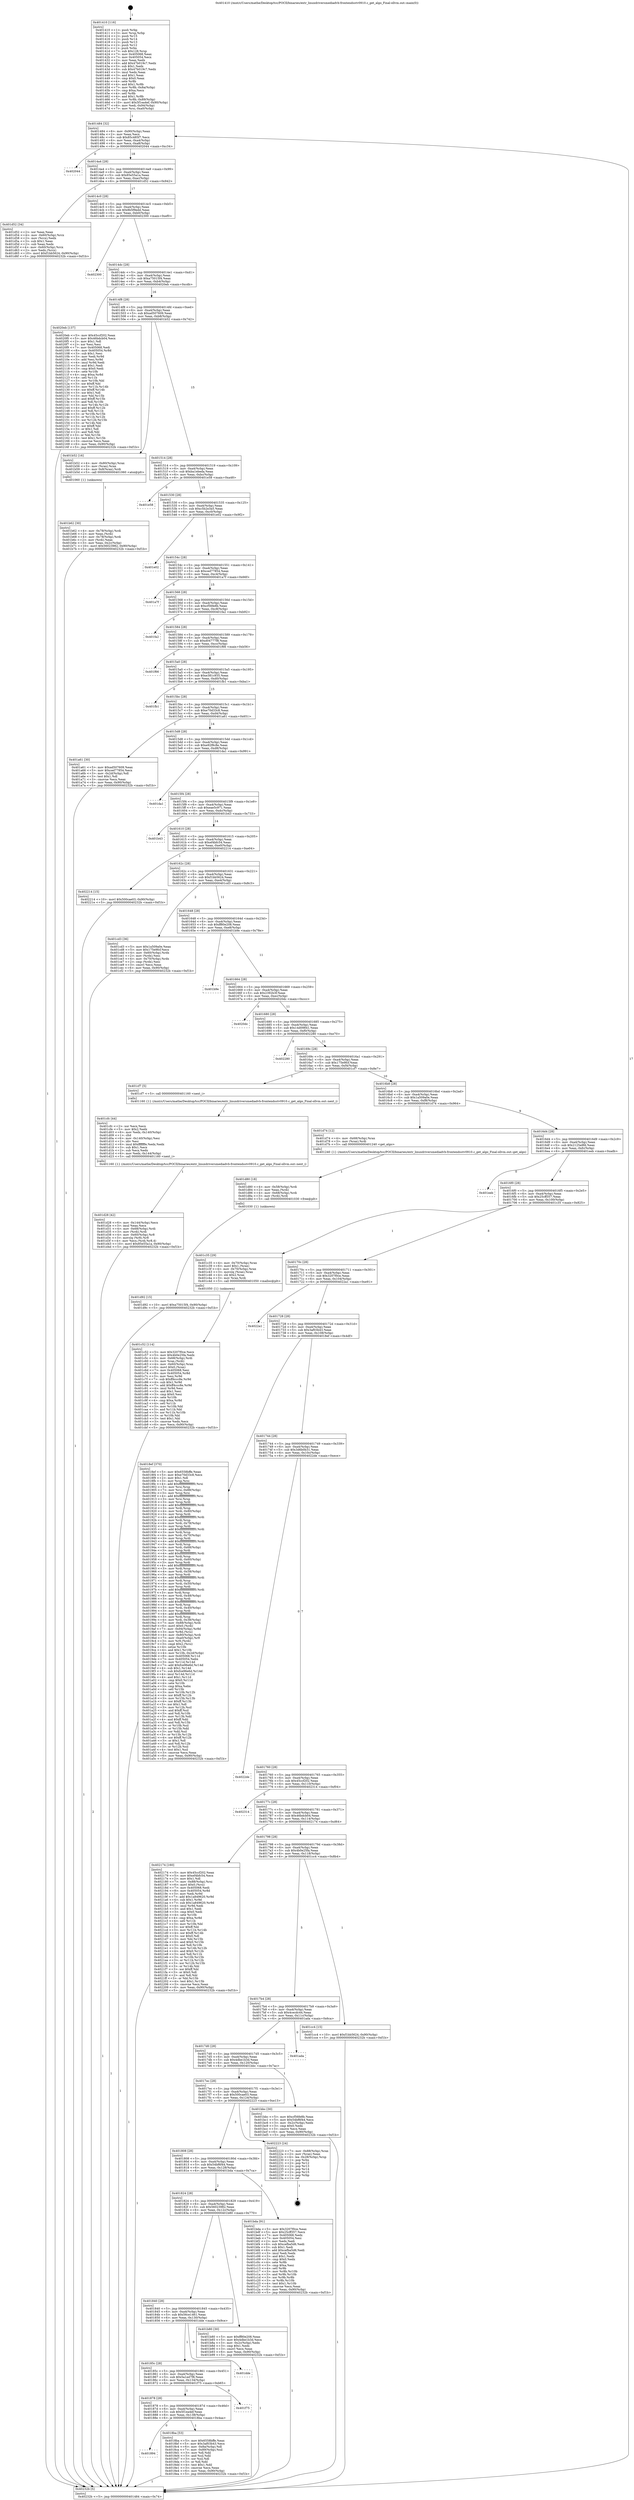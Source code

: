 digraph "0x401410" {
  label = "0x401410 (/mnt/c/Users/mathe/Desktop/tcc/POCII/binaries/extr_linuxdriversmediadvb-frontendsstv0910.c_get_algo_Final-ollvm.out::main(0))"
  labelloc = "t"
  node[shape=record]

  Entry [label="",width=0.3,height=0.3,shape=circle,fillcolor=black,style=filled]
  "0x401484" [label="{
     0x401484 [32]\l
     | [instrs]\l
     &nbsp;&nbsp;0x401484 \<+6\>: mov -0x90(%rbp),%eax\l
     &nbsp;&nbsp;0x40148a \<+2\>: mov %eax,%ecx\l
     &nbsp;&nbsp;0x40148c \<+6\>: sub $0x85c485f7,%ecx\l
     &nbsp;&nbsp;0x401492 \<+6\>: mov %eax,-0xa4(%rbp)\l
     &nbsp;&nbsp;0x401498 \<+6\>: mov %ecx,-0xa8(%rbp)\l
     &nbsp;&nbsp;0x40149e \<+6\>: je 0000000000402044 \<main+0xc34\>\l
  }"]
  "0x402044" [label="{
     0x402044\l
  }", style=dashed]
  "0x4014a4" [label="{
     0x4014a4 [28]\l
     | [instrs]\l
     &nbsp;&nbsp;0x4014a4 \<+5\>: jmp 00000000004014a9 \<main+0x99\>\l
     &nbsp;&nbsp;0x4014a9 \<+6\>: mov -0xa4(%rbp),%eax\l
     &nbsp;&nbsp;0x4014af \<+5\>: sub $0x85e55a1a,%eax\l
     &nbsp;&nbsp;0x4014b4 \<+6\>: mov %eax,-0xac(%rbp)\l
     &nbsp;&nbsp;0x4014ba \<+6\>: je 0000000000401d52 \<main+0x942\>\l
  }"]
  Exit [label="",width=0.3,height=0.3,shape=circle,fillcolor=black,style=filled,peripheries=2]
  "0x401d52" [label="{
     0x401d52 [34]\l
     | [instrs]\l
     &nbsp;&nbsp;0x401d52 \<+2\>: xor %eax,%eax\l
     &nbsp;&nbsp;0x401d54 \<+4\>: mov -0x60(%rbp),%rcx\l
     &nbsp;&nbsp;0x401d58 \<+2\>: mov (%rcx),%edx\l
     &nbsp;&nbsp;0x401d5a \<+3\>: sub $0x1,%eax\l
     &nbsp;&nbsp;0x401d5d \<+2\>: sub %eax,%edx\l
     &nbsp;&nbsp;0x401d5f \<+4\>: mov -0x60(%rbp),%rcx\l
     &nbsp;&nbsp;0x401d63 \<+2\>: mov %edx,(%rcx)\l
     &nbsp;&nbsp;0x401d65 \<+10\>: movl $0xf1bb5624,-0x90(%rbp)\l
     &nbsp;&nbsp;0x401d6f \<+5\>: jmp 000000000040232b \<main+0xf1b\>\l
  }"]
  "0x4014c0" [label="{
     0x4014c0 [28]\l
     | [instrs]\l
     &nbsp;&nbsp;0x4014c0 \<+5\>: jmp 00000000004014c5 \<main+0xb5\>\l
     &nbsp;&nbsp;0x4014c5 \<+6\>: mov -0xa4(%rbp),%eax\l
     &nbsp;&nbsp;0x4014cb \<+5\>: sub $0x8b5f9edd,%eax\l
     &nbsp;&nbsp;0x4014d0 \<+6\>: mov %eax,-0xb0(%rbp)\l
     &nbsp;&nbsp;0x4014d6 \<+6\>: je 0000000000402300 \<main+0xef0\>\l
  }"]
  "0x401d92" [label="{
     0x401d92 [15]\l
     | [instrs]\l
     &nbsp;&nbsp;0x401d92 \<+10\>: movl $0xa75015f4,-0x90(%rbp)\l
     &nbsp;&nbsp;0x401d9c \<+5\>: jmp 000000000040232b \<main+0xf1b\>\l
  }"]
  "0x402300" [label="{
     0x402300\l
  }", style=dashed]
  "0x4014dc" [label="{
     0x4014dc [28]\l
     | [instrs]\l
     &nbsp;&nbsp;0x4014dc \<+5\>: jmp 00000000004014e1 \<main+0xd1\>\l
     &nbsp;&nbsp;0x4014e1 \<+6\>: mov -0xa4(%rbp),%eax\l
     &nbsp;&nbsp;0x4014e7 \<+5\>: sub $0xa75015f4,%eax\l
     &nbsp;&nbsp;0x4014ec \<+6\>: mov %eax,-0xb4(%rbp)\l
     &nbsp;&nbsp;0x4014f2 \<+6\>: je 00000000004020eb \<main+0xcdb\>\l
  }"]
  "0x401d80" [label="{
     0x401d80 [18]\l
     | [instrs]\l
     &nbsp;&nbsp;0x401d80 \<+4\>: mov -0x58(%rbp),%rdi\l
     &nbsp;&nbsp;0x401d84 \<+2\>: mov %eax,(%rdi)\l
     &nbsp;&nbsp;0x401d86 \<+4\>: mov -0x68(%rbp),%rdi\l
     &nbsp;&nbsp;0x401d8a \<+3\>: mov (%rdi),%rdi\l
     &nbsp;&nbsp;0x401d8d \<+5\>: call 0000000000401030 \<free@plt\>\l
     | [calls]\l
     &nbsp;&nbsp;0x401030 \{1\} (unknown)\l
  }"]
  "0x4020eb" [label="{
     0x4020eb [137]\l
     | [instrs]\l
     &nbsp;&nbsp;0x4020eb \<+5\>: mov $0x45ccf202,%eax\l
     &nbsp;&nbsp;0x4020f0 \<+5\>: mov $0x46bdcb04,%ecx\l
     &nbsp;&nbsp;0x4020f5 \<+2\>: mov $0x1,%dl\l
     &nbsp;&nbsp;0x4020f7 \<+2\>: xor %esi,%esi\l
     &nbsp;&nbsp;0x4020f9 \<+7\>: mov 0x405068,%edi\l
     &nbsp;&nbsp;0x402100 \<+8\>: mov 0x405054,%r8d\l
     &nbsp;&nbsp;0x402108 \<+3\>: sub $0x1,%esi\l
     &nbsp;&nbsp;0x40210b \<+3\>: mov %edi,%r9d\l
     &nbsp;&nbsp;0x40210e \<+3\>: add %esi,%r9d\l
     &nbsp;&nbsp;0x402111 \<+4\>: imul %r9d,%edi\l
     &nbsp;&nbsp;0x402115 \<+3\>: and $0x1,%edi\l
     &nbsp;&nbsp;0x402118 \<+3\>: cmp $0x0,%edi\l
     &nbsp;&nbsp;0x40211b \<+4\>: sete %r10b\l
     &nbsp;&nbsp;0x40211f \<+4\>: cmp $0xa,%r8d\l
     &nbsp;&nbsp;0x402123 \<+4\>: setl %r11b\l
     &nbsp;&nbsp;0x402127 \<+3\>: mov %r10b,%bl\l
     &nbsp;&nbsp;0x40212a \<+3\>: xor $0xff,%bl\l
     &nbsp;&nbsp;0x40212d \<+3\>: mov %r11b,%r14b\l
     &nbsp;&nbsp;0x402130 \<+4\>: xor $0xff,%r14b\l
     &nbsp;&nbsp;0x402134 \<+3\>: xor $0x1,%dl\l
     &nbsp;&nbsp;0x402137 \<+3\>: mov %bl,%r15b\l
     &nbsp;&nbsp;0x40213a \<+4\>: and $0xff,%r15b\l
     &nbsp;&nbsp;0x40213e \<+3\>: and %dl,%r10b\l
     &nbsp;&nbsp;0x402141 \<+3\>: mov %r14b,%r12b\l
     &nbsp;&nbsp;0x402144 \<+4\>: and $0xff,%r12b\l
     &nbsp;&nbsp;0x402148 \<+3\>: and %dl,%r11b\l
     &nbsp;&nbsp;0x40214b \<+3\>: or %r10b,%r15b\l
     &nbsp;&nbsp;0x40214e \<+3\>: or %r11b,%r12b\l
     &nbsp;&nbsp;0x402151 \<+3\>: xor %r12b,%r15b\l
     &nbsp;&nbsp;0x402154 \<+3\>: or %r14b,%bl\l
     &nbsp;&nbsp;0x402157 \<+3\>: xor $0xff,%bl\l
     &nbsp;&nbsp;0x40215a \<+3\>: or $0x1,%dl\l
     &nbsp;&nbsp;0x40215d \<+2\>: and %dl,%bl\l
     &nbsp;&nbsp;0x40215f \<+3\>: or %bl,%r15b\l
     &nbsp;&nbsp;0x402162 \<+4\>: test $0x1,%r15b\l
     &nbsp;&nbsp;0x402166 \<+3\>: cmovne %ecx,%eax\l
     &nbsp;&nbsp;0x402169 \<+6\>: mov %eax,-0x90(%rbp)\l
     &nbsp;&nbsp;0x40216f \<+5\>: jmp 000000000040232b \<main+0xf1b\>\l
  }"]
  "0x4014f8" [label="{
     0x4014f8 [28]\l
     | [instrs]\l
     &nbsp;&nbsp;0x4014f8 \<+5\>: jmp 00000000004014fd \<main+0xed\>\l
     &nbsp;&nbsp;0x4014fd \<+6\>: mov -0xa4(%rbp),%eax\l
     &nbsp;&nbsp;0x401503 \<+5\>: sub $0xad507609,%eax\l
     &nbsp;&nbsp;0x401508 \<+6\>: mov %eax,-0xb8(%rbp)\l
     &nbsp;&nbsp;0x40150e \<+6\>: je 0000000000401b52 \<main+0x742\>\l
  }"]
  "0x401d28" [label="{
     0x401d28 [42]\l
     | [instrs]\l
     &nbsp;&nbsp;0x401d28 \<+6\>: mov -0x144(%rbp),%ecx\l
     &nbsp;&nbsp;0x401d2e \<+3\>: imul %eax,%ecx\l
     &nbsp;&nbsp;0x401d31 \<+4\>: mov -0x68(%rbp),%rdi\l
     &nbsp;&nbsp;0x401d35 \<+3\>: mov (%rdi),%rdi\l
     &nbsp;&nbsp;0x401d38 \<+4\>: mov -0x60(%rbp),%r8\l
     &nbsp;&nbsp;0x401d3c \<+3\>: movslq (%r8),%r8\l
     &nbsp;&nbsp;0x401d3f \<+4\>: mov %ecx,(%rdi,%r8,4)\l
     &nbsp;&nbsp;0x401d43 \<+10\>: movl $0x85e55a1a,-0x90(%rbp)\l
     &nbsp;&nbsp;0x401d4d \<+5\>: jmp 000000000040232b \<main+0xf1b\>\l
  }"]
  "0x401b52" [label="{
     0x401b52 [16]\l
     | [instrs]\l
     &nbsp;&nbsp;0x401b52 \<+4\>: mov -0x80(%rbp),%rax\l
     &nbsp;&nbsp;0x401b56 \<+3\>: mov (%rax),%rax\l
     &nbsp;&nbsp;0x401b59 \<+4\>: mov 0x8(%rax),%rdi\l
     &nbsp;&nbsp;0x401b5d \<+5\>: call 0000000000401060 \<atoi@plt\>\l
     | [calls]\l
     &nbsp;&nbsp;0x401060 \{1\} (unknown)\l
  }"]
  "0x401514" [label="{
     0x401514 [28]\l
     | [instrs]\l
     &nbsp;&nbsp;0x401514 \<+5\>: jmp 0000000000401519 \<main+0x109\>\l
     &nbsp;&nbsp;0x401519 \<+6\>: mov -0xa4(%rbp),%eax\l
     &nbsp;&nbsp;0x40151f \<+5\>: sub $0xba1ebeda,%eax\l
     &nbsp;&nbsp;0x401524 \<+6\>: mov %eax,-0xbc(%rbp)\l
     &nbsp;&nbsp;0x40152a \<+6\>: je 0000000000401e58 \<main+0xa48\>\l
  }"]
  "0x401cfc" [label="{
     0x401cfc [44]\l
     | [instrs]\l
     &nbsp;&nbsp;0x401cfc \<+2\>: xor %ecx,%ecx\l
     &nbsp;&nbsp;0x401cfe \<+5\>: mov $0x2,%edx\l
     &nbsp;&nbsp;0x401d03 \<+6\>: mov %edx,-0x140(%rbp)\l
     &nbsp;&nbsp;0x401d09 \<+1\>: cltd\l
     &nbsp;&nbsp;0x401d0a \<+6\>: mov -0x140(%rbp),%esi\l
     &nbsp;&nbsp;0x401d10 \<+2\>: idiv %esi\l
     &nbsp;&nbsp;0x401d12 \<+6\>: imul $0xfffffffe,%edx,%edx\l
     &nbsp;&nbsp;0x401d18 \<+3\>: sub $0x1,%ecx\l
     &nbsp;&nbsp;0x401d1b \<+2\>: sub %ecx,%edx\l
     &nbsp;&nbsp;0x401d1d \<+6\>: mov %edx,-0x144(%rbp)\l
     &nbsp;&nbsp;0x401d23 \<+5\>: call 0000000000401160 \<next_i\>\l
     | [calls]\l
     &nbsp;&nbsp;0x401160 \{1\} (/mnt/c/Users/mathe/Desktop/tcc/POCII/binaries/extr_linuxdriversmediadvb-frontendsstv0910.c_get_algo_Final-ollvm.out::next_i)\l
  }"]
  "0x401e58" [label="{
     0x401e58\l
  }", style=dashed]
  "0x401530" [label="{
     0x401530 [28]\l
     | [instrs]\l
     &nbsp;&nbsp;0x401530 \<+5\>: jmp 0000000000401535 \<main+0x125\>\l
     &nbsp;&nbsp;0x401535 \<+6\>: mov -0xa4(%rbp),%eax\l
     &nbsp;&nbsp;0x40153b \<+5\>: sub $0xc5b2e3a5,%eax\l
     &nbsp;&nbsp;0x401540 \<+6\>: mov %eax,-0xc0(%rbp)\l
     &nbsp;&nbsp;0x401546 \<+6\>: je 0000000000401e02 \<main+0x9f2\>\l
  }"]
  "0x401c52" [label="{
     0x401c52 [114]\l
     | [instrs]\l
     &nbsp;&nbsp;0x401c52 \<+5\>: mov $0x3207f0ce,%ecx\l
     &nbsp;&nbsp;0x401c57 \<+5\>: mov $0x4b0e25fa,%edx\l
     &nbsp;&nbsp;0x401c5c \<+4\>: mov -0x68(%rbp),%rdi\l
     &nbsp;&nbsp;0x401c60 \<+3\>: mov %rax,(%rdi)\l
     &nbsp;&nbsp;0x401c63 \<+4\>: mov -0x60(%rbp),%rax\l
     &nbsp;&nbsp;0x401c67 \<+6\>: movl $0x0,(%rax)\l
     &nbsp;&nbsp;0x401c6d \<+7\>: mov 0x405068,%esi\l
     &nbsp;&nbsp;0x401c74 \<+8\>: mov 0x405054,%r8d\l
     &nbsp;&nbsp;0x401c7c \<+3\>: mov %esi,%r9d\l
     &nbsp;&nbsp;0x401c7f \<+7\>: sub $0xff4ccc8e,%r9d\l
     &nbsp;&nbsp;0x401c86 \<+4\>: sub $0x1,%r9d\l
     &nbsp;&nbsp;0x401c8a \<+7\>: add $0xff4ccc8e,%r9d\l
     &nbsp;&nbsp;0x401c91 \<+4\>: imul %r9d,%esi\l
     &nbsp;&nbsp;0x401c95 \<+3\>: and $0x1,%esi\l
     &nbsp;&nbsp;0x401c98 \<+3\>: cmp $0x0,%esi\l
     &nbsp;&nbsp;0x401c9b \<+4\>: sete %r10b\l
     &nbsp;&nbsp;0x401c9f \<+4\>: cmp $0xa,%r8d\l
     &nbsp;&nbsp;0x401ca3 \<+4\>: setl %r11b\l
     &nbsp;&nbsp;0x401ca7 \<+3\>: mov %r10b,%bl\l
     &nbsp;&nbsp;0x401caa \<+3\>: and %r11b,%bl\l
     &nbsp;&nbsp;0x401cad \<+3\>: xor %r11b,%r10b\l
     &nbsp;&nbsp;0x401cb0 \<+3\>: or %r10b,%bl\l
     &nbsp;&nbsp;0x401cb3 \<+3\>: test $0x1,%bl\l
     &nbsp;&nbsp;0x401cb6 \<+3\>: cmovne %edx,%ecx\l
     &nbsp;&nbsp;0x401cb9 \<+6\>: mov %ecx,-0x90(%rbp)\l
     &nbsp;&nbsp;0x401cbf \<+5\>: jmp 000000000040232b \<main+0xf1b\>\l
  }"]
  "0x401e02" [label="{
     0x401e02\l
  }", style=dashed]
  "0x40154c" [label="{
     0x40154c [28]\l
     | [instrs]\l
     &nbsp;&nbsp;0x40154c \<+5\>: jmp 0000000000401551 \<main+0x141\>\l
     &nbsp;&nbsp;0x401551 \<+6\>: mov -0xa4(%rbp),%eax\l
     &nbsp;&nbsp;0x401557 \<+5\>: sub $0xced77854,%eax\l
     &nbsp;&nbsp;0x40155c \<+6\>: mov %eax,-0xc4(%rbp)\l
     &nbsp;&nbsp;0x401562 \<+6\>: je 0000000000401a7f \<main+0x66f\>\l
  }"]
  "0x401b62" [label="{
     0x401b62 [30]\l
     | [instrs]\l
     &nbsp;&nbsp;0x401b62 \<+4\>: mov -0x78(%rbp),%rdi\l
     &nbsp;&nbsp;0x401b66 \<+2\>: mov %eax,(%rdi)\l
     &nbsp;&nbsp;0x401b68 \<+4\>: mov -0x78(%rbp),%rdi\l
     &nbsp;&nbsp;0x401b6c \<+2\>: mov (%rdi),%eax\l
     &nbsp;&nbsp;0x401b6e \<+3\>: mov %eax,-0x2c(%rbp)\l
     &nbsp;&nbsp;0x401b71 \<+10\>: movl $0x56023982,-0x90(%rbp)\l
     &nbsp;&nbsp;0x401b7b \<+5\>: jmp 000000000040232b \<main+0xf1b\>\l
  }"]
  "0x401a7f" [label="{
     0x401a7f\l
  }", style=dashed]
  "0x401568" [label="{
     0x401568 [28]\l
     | [instrs]\l
     &nbsp;&nbsp;0x401568 \<+5\>: jmp 000000000040156d \<main+0x15d\>\l
     &nbsp;&nbsp;0x40156d \<+6\>: mov -0xa4(%rbp),%eax\l
     &nbsp;&nbsp;0x401573 \<+5\>: sub $0xcf56fe8b,%eax\l
     &nbsp;&nbsp;0x401578 \<+6\>: mov %eax,-0xc8(%rbp)\l
     &nbsp;&nbsp;0x40157e \<+6\>: je 0000000000401fa2 \<main+0xb92\>\l
  }"]
  "0x401410" [label="{
     0x401410 [116]\l
     | [instrs]\l
     &nbsp;&nbsp;0x401410 \<+1\>: push %rbp\l
     &nbsp;&nbsp;0x401411 \<+3\>: mov %rsp,%rbp\l
     &nbsp;&nbsp;0x401414 \<+2\>: push %r15\l
     &nbsp;&nbsp;0x401416 \<+2\>: push %r14\l
     &nbsp;&nbsp;0x401418 \<+2\>: push %r13\l
     &nbsp;&nbsp;0x40141a \<+2\>: push %r12\l
     &nbsp;&nbsp;0x40141c \<+1\>: push %rbx\l
     &nbsp;&nbsp;0x40141d \<+7\>: sub $0x128,%rsp\l
     &nbsp;&nbsp;0x401424 \<+7\>: mov 0x405068,%eax\l
     &nbsp;&nbsp;0x40142b \<+7\>: mov 0x405054,%ecx\l
     &nbsp;&nbsp;0x401432 \<+2\>: mov %eax,%edx\l
     &nbsp;&nbsp;0x401434 \<+6\>: add $0x47b019c7,%edx\l
     &nbsp;&nbsp;0x40143a \<+3\>: sub $0x1,%edx\l
     &nbsp;&nbsp;0x40143d \<+6\>: sub $0x47b019c7,%edx\l
     &nbsp;&nbsp;0x401443 \<+3\>: imul %edx,%eax\l
     &nbsp;&nbsp;0x401446 \<+3\>: and $0x1,%eax\l
     &nbsp;&nbsp;0x401449 \<+3\>: cmp $0x0,%eax\l
     &nbsp;&nbsp;0x40144c \<+4\>: sete %r8b\l
     &nbsp;&nbsp;0x401450 \<+4\>: and $0x1,%r8b\l
     &nbsp;&nbsp;0x401454 \<+7\>: mov %r8b,-0x8a(%rbp)\l
     &nbsp;&nbsp;0x40145b \<+3\>: cmp $0xa,%ecx\l
     &nbsp;&nbsp;0x40145e \<+4\>: setl %r8b\l
     &nbsp;&nbsp;0x401462 \<+4\>: and $0x1,%r8b\l
     &nbsp;&nbsp;0x401466 \<+7\>: mov %r8b,-0x89(%rbp)\l
     &nbsp;&nbsp;0x40146d \<+10\>: movl $0x5f1ea4ef,-0x90(%rbp)\l
     &nbsp;&nbsp;0x401477 \<+6\>: mov %edi,-0x94(%rbp)\l
     &nbsp;&nbsp;0x40147d \<+7\>: mov %rsi,-0xa0(%rbp)\l
  }"]
  "0x401fa2" [label="{
     0x401fa2\l
  }", style=dashed]
  "0x401584" [label="{
     0x401584 [28]\l
     | [instrs]\l
     &nbsp;&nbsp;0x401584 \<+5\>: jmp 0000000000401589 \<main+0x179\>\l
     &nbsp;&nbsp;0x401589 \<+6\>: mov -0xa4(%rbp),%eax\l
     &nbsp;&nbsp;0x40158f \<+5\>: sub $0xd04777f8,%eax\l
     &nbsp;&nbsp;0x401594 \<+6\>: mov %eax,-0xcc(%rbp)\l
     &nbsp;&nbsp;0x40159a \<+6\>: je 0000000000401f66 \<main+0xb56\>\l
  }"]
  "0x40232b" [label="{
     0x40232b [5]\l
     | [instrs]\l
     &nbsp;&nbsp;0x40232b \<+5\>: jmp 0000000000401484 \<main+0x74\>\l
  }"]
  "0x401f66" [label="{
     0x401f66\l
  }", style=dashed]
  "0x4015a0" [label="{
     0x4015a0 [28]\l
     | [instrs]\l
     &nbsp;&nbsp;0x4015a0 \<+5\>: jmp 00000000004015a5 \<main+0x195\>\l
     &nbsp;&nbsp;0x4015a5 \<+6\>: mov -0xa4(%rbp),%eax\l
     &nbsp;&nbsp;0x4015ab \<+5\>: sub $0xe381c935,%eax\l
     &nbsp;&nbsp;0x4015b0 \<+6\>: mov %eax,-0xd0(%rbp)\l
     &nbsp;&nbsp;0x4015b6 \<+6\>: je 0000000000401fb1 \<main+0xba1\>\l
  }"]
  "0x401894" [label="{
     0x401894\l
  }", style=dashed]
  "0x401fb1" [label="{
     0x401fb1\l
  }", style=dashed]
  "0x4015bc" [label="{
     0x4015bc [28]\l
     | [instrs]\l
     &nbsp;&nbsp;0x4015bc \<+5\>: jmp 00000000004015c1 \<main+0x1b1\>\l
     &nbsp;&nbsp;0x4015c1 \<+6\>: mov -0xa4(%rbp),%eax\l
     &nbsp;&nbsp;0x4015c7 \<+5\>: sub $0xe70d33c8,%eax\l
     &nbsp;&nbsp;0x4015cc \<+6\>: mov %eax,-0xd4(%rbp)\l
     &nbsp;&nbsp;0x4015d2 \<+6\>: je 0000000000401a61 \<main+0x651\>\l
  }"]
  "0x4018ba" [label="{
     0x4018ba [53]\l
     | [instrs]\l
     &nbsp;&nbsp;0x4018ba \<+5\>: mov $0x6558bffe,%eax\l
     &nbsp;&nbsp;0x4018bf \<+5\>: mov $0x3af03b43,%ecx\l
     &nbsp;&nbsp;0x4018c4 \<+6\>: mov -0x8a(%rbp),%dl\l
     &nbsp;&nbsp;0x4018ca \<+7\>: mov -0x89(%rbp),%sil\l
     &nbsp;&nbsp;0x4018d1 \<+3\>: mov %dl,%dil\l
     &nbsp;&nbsp;0x4018d4 \<+3\>: and %sil,%dil\l
     &nbsp;&nbsp;0x4018d7 \<+3\>: xor %sil,%dl\l
     &nbsp;&nbsp;0x4018da \<+3\>: or %dl,%dil\l
     &nbsp;&nbsp;0x4018dd \<+4\>: test $0x1,%dil\l
     &nbsp;&nbsp;0x4018e1 \<+3\>: cmovne %ecx,%eax\l
     &nbsp;&nbsp;0x4018e4 \<+6\>: mov %eax,-0x90(%rbp)\l
     &nbsp;&nbsp;0x4018ea \<+5\>: jmp 000000000040232b \<main+0xf1b\>\l
  }"]
  "0x401a61" [label="{
     0x401a61 [30]\l
     | [instrs]\l
     &nbsp;&nbsp;0x401a61 \<+5\>: mov $0xad507609,%eax\l
     &nbsp;&nbsp;0x401a66 \<+5\>: mov $0xced77854,%ecx\l
     &nbsp;&nbsp;0x401a6b \<+3\>: mov -0x2d(%rbp),%dl\l
     &nbsp;&nbsp;0x401a6e \<+3\>: test $0x1,%dl\l
     &nbsp;&nbsp;0x401a71 \<+3\>: cmovne %ecx,%eax\l
     &nbsp;&nbsp;0x401a74 \<+6\>: mov %eax,-0x90(%rbp)\l
     &nbsp;&nbsp;0x401a7a \<+5\>: jmp 000000000040232b \<main+0xf1b\>\l
  }"]
  "0x4015d8" [label="{
     0x4015d8 [28]\l
     | [instrs]\l
     &nbsp;&nbsp;0x4015d8 \<+5\>: jmp 00000000004015dd \<main+0x1cd\>\l
     &nbsp;&nbsp;0x4015dd \<+6\>: mov -0xa4(%rbp),%eax\l
     &nbsp;&nbsp;0x4015e3 \<+5\>: sub $0xe92f8c8e,%eax\l
     &nbsp;&nbsp;0x4015e8 \<+6\>: mov %eax,-0xd8(%rbp)\l
     &nbsp;&nbsp;0x4015ee \<+6\>: je 0000000000401da1 \<main+0x991\>\l
  }"]
  "0x401878" [label="{
     0x401878 [28]\l
     | [instrs]\l
     &nbsp;&nbsp;0x401878 \<+5\>: jmp 000000000040187d \<main+0x46d\>\l
     &nbsp;&nbsp;0x40187d \<+6\>: mov -0xa4(%rbp),%eax\l
     &nbsp;&nbsp;0x401883 \<+5\>: sub $0x5f1ea4ef,%eax\l
     &nbsp;&nbsp;0x401888 \<+6\>: mov %eax,-0x138(%rbp)\l
     &nbsp;&nbsp;0x40188e \<+6\>: je 00000000004018ba \<main+0x4aa\>\l
  }"]
  "0x401da1" [label="{
     0x401da1\l
  }", style=dashed]
  "0x4015f4" [label="{
     0x4015f4 [28]\l
     | [instrs]\l
     &nbsp;&nbsp;0x4015f4 \<+5\>: jmp 00000000004015f9 \<main+0x1e9\>\l
     &nbsp;&nbsp;0x4015f9 \<+6\>: mov -0xa4(%rbp),%eax\l
     &nbsp;&nbsp;0x4015ff \<+5\>: sub $0xeae5c971,%eax\l
     &nbsp;&nbsp;0x401604 \<+6\>: mov %eax,-0xdc(%rbp)\l
     &nbsp;&nbsp;0x40160a \<+6\>: je 0000000000401b43 \<main+0x733\>\l
  }"]
  "0x401f75" [label="{
     0x401f75\l
  }", style=dashed]
  "0x401b43" [label="{
     0x401b43\l
  }", style=dashed]
  "0x401610" [label="{
     0x401610 [28]\l
     | [instrs]\l
     &nbsp;&nbsp;0x401610 \<+5\>: jmp 0000000000401615 \<main+0x205\>\l
     &nbsp;&nbsp;0x401615 \<+6\>: mov -0xa4(%rbp),%eax\l
     &nbsp;&nbsp;0x40161b \<+5\>: sub $0xef4bfc54,%eax\l
     &nbsp;&nbsp;0x401620 \<+6\>: mov %eax,-0xe0(%rbp)\l
     &nbsp;&nbsp;0x401626 \<+6\>: je 0000000000402214 \<main+0xe04\>\l
  }"]
  "0x40185c" [label="{
     0x40185c [28]\l
     | [instrs]\l
     &nbsp;&nbsp;0x40185c \<+5\>: jmp 0000000000401861 \<main+0x451\>\l
     &nbsp;&nbsp;0x401861 \<+6\>: mov -0xa4(%rbp),%eax\l
     &nbsp;&nbsp;0x401867 \<+5\>: sub $0x5a1ed7f8,%eax\l
     &nbsp;&nbsp;0x40186c \<+6\>: mov %eax,-0x134(%rbp)\l
     &nbsp;&nbsp;0x401872 \<+6\>: je 0000000000401f75 \<main+0xb65\>\l
  }"]
  "0x402214" [label="{
     0x402214 [15]\l
     | [instrs]\l
     &nbsp;&nbsp;0x402214 \<+10\>: movl $0x500cae03,-0x90(%rbp)\l
     &nbsp;&nbsp;0x40221e \<+5\>: jmp 000000000040232b \<main+0xf1b\>\l
  }"]
  "0x40162c" [label="{
     0x40162c [28]\l
     | [instrs]\l
     &nbsp;&nbsp;0x40162c \<+5\>: jmp 0000000000401631 \<main+0x221\>\l
     &nbsp;&nbsp;0x401631 \<+6\>: mov -0xa4(%rbp),%eax\l
     &nbsp;&nbsp;0x401637 \<+5\>: sub $0xf1bb5624,%eax\l
     &nbsp;&nbsp;0x40163c \<+6\>: mov %eax,-0xe4(%rbp)\l
     &nbsp;&nbsp;0x401642 \<+6\>: je 0000000000401cd3 \<main+0x8c3\>\l
  }"]
  "0x401dde" [label="{
     0x401dde\l
  }", style=dashed]
  "0x401cd3" [label="{
     0x401cd3 [36]\l
     | [instrs]\l
     &nbsp;&nbsp;0x401cd3 \<+5\>: mov $0x1a509a0e,%eax\l
     &nbsp;&nbsp;0x401cd8 \<+5\>: mov $0x175e9fcf,%ecx\l
     &nbsp;&nbsp;0x401cdd \<+4\>: mov -0x60(%rbp),%rdx\l
     &nbsp;&nbsp;0x401ce1 \<+2\>: mov (%rdx),%esi\l
     &nbsp;&nbsp;0x401ce3 \<+4\>: mov -0x70(%rbp),%rdx\l
     &nbsp;&nbsp;0x401ce7 \<+2\>: cmp (%rdx),%esi\l
     &nbsp;&nbsp;0x401ce9 \<+3\>: cmovl %ecx,%eax\l
     &nbsp;&nbsp;0x401cec \<+6\>: mov %eax,-0x90(%rbp)\l
     &nbsp;&nbsp;0x401cf2 \<+5\>: jmp 000000000040232b \<main+0xf1b\>\l
  }"]
  "0x401648" [label="{
     0x401648 [28]\l
     | [instrs]\l
     &nbsp;&nbsp;0x401648 \<+5\>: jmp 000000000040164d \<main+0x23d\>\l
     &nbsp;&nbsp;0x40164d \<+6\>: mov -0xa4(%rbp),%eax\l
     &nbsp;&nbsp;0x401653 \<+5\>: sub $0xff80e208,%eax\l
     &nbsp;&nbsp;0x401658 \<+6\>: mov %eax,-0xe8(%rbp)\l
     &nbsp;&nbsp;0x40165e \<+6\>: je 0000000000401b9e \<main+0x78e\>\l
  }"]
  "0x401840" [label="{
     0x401840 [28]\l
     | [instrs]\l
     &nbsp;&nbsp;0x401840 \<+5\>: jmp 0000000000401845 \<main+0x435\>\l
     &nbsp;&nbsp;0x401845 \<+6\>: mov -0xa4(%rbp),%eax\l
     &nbsp;&nbsp;0x40184b \<+5\>: sub $0x56ce1461,%eax\l
     &nbsp;&nbsp;0x401850 \<+6\>: mov %eax,-0x130(%rbp)\l
     &nbsp;&nbsp;0x401856 \<+6\>: je 0000000000401dde \<main+0x9ce\>\l
  }"]
  "0x401b9e" [label="{
     0x401b9e\l
  }", style=dashed]
  "0x401664" [label="{
     0x401664 [28]\l
     | [instrs]\l
     &nbsp;&nbsp;0x401664 \<+5\>: jmp 0000000000401669 \<main+0x259\>\l
     &nbsp;&nbsp;0x401669 \<+6\>: mov -0xa4(%rbp),%eax\l
     &nbsp;&nbsp;0x40166f \<+5\>: sub $0x2392b3f,%eax\l
     &nbsp;&nbsp;0x401674 \<+6\>: mov %eax,-0xec(%rbp)\l
     &nbsp;&nbsp;0x40167a \<+6\>: je 00000000004020dc \<main+0xccc\>\l
  }"]
  "0x401b80" [label="{
     0x401b80 [30]\l
     | [instrs]\l
     &nbsp;&nbsp;0x401b80 \<+5\>: mov $0xff80e208,%eax\l
     &nbsp;&nbsp;0x401b85 \<+5\>: mov $0x4dbe1b3d,%ecx\l
     &nbsp;&nbsp;0x401b8a \<+3\>: mov -0x2c(%rbp),%edx\l
     &nbsp;&nbsp;0x401b8d \<+3\>: cmp $0x1,%edx\l
     &nbsp;&nbsp;0x401b90 \<+3\>: cmovl %ecx,%eax\l
     &nbsp;&nbsp;0x401b93 \<+6\>: mov %eax,-0x90(%rbp)\l
     &nbsp;&nbsp;0x401b99 \<+5\>: jmp 000000000040232b \<main+0xf1b\>\l
  }"]
  "0x4020dc" [label="{
     0x4020dc\l
  }", style=dashed]
  "0x401680" [label="{
     0x401680 [28]\l
     | [instrs]\l
     &nbsp;&nbsp;0x401680 \<+5\>: jmp 0000000000401685 \<main+0x275\>\l
     &nbsp;&nbsp;0x401685 \<+6\>: mov -0xa4(%rbp),%eax\l
     &nbsp;&nbsp;0x40168b \<+5\>: sub $0x14d09841,%eax\l
     &nbsp;&nbsp;0x401690 \<+6\>: mov %eax,-0xf0(%rbp)\l
     &nbsp;&nbsp;0x401696 \<+6\>: je 0000000000402280 \<main+0xe70\>\l
  }"]
  "0x401824" [label="{
     0x401824 [28]\l
     | [instrs]\l
     &nbsp;&nbsp;0x401824 \<+5\>: jmp 0000000000401829 \<main+0x419\>\l
     &nbsp;&nbsp;0x401829 \<+6\>: mov -0xa4(%rbp),%eax\l
     &nbsp;&nbsp;0x40182f \<+5\>: sub $0x56023982,%eax\l
     &nbsp;&nbsp;0x401834 \<+6\>: mov %eax,-0x12c(%rbp)\l
     &nbsp;&nbsp;0x40183a \<+6\>: je 0000000000401b80 \<main+0x770\>\l
  }"]
  "0x402280" [label="{
     0x402280\l
  }", style=dashed]
  "0x40169c" [label="{
     0x40169c [28]\l
     | [instrs]\l
     &nbsp;&nbsp;0x40169c \<+5\>: jmp 00000000004016a1 \<main+0x291\>\l
     &nbsp;&nbsp;0x4016a1 \<+6\>: mov -0xa4(%rbp),%eax\l
     &nbsp;&nbsp;0x4016a7 \<+5\>: sub $0x175e9fcf,%eax\l
     &nbsp;&nbsp;0x4016ac \<+6\>: mov %eax,-0xf4(%rbp)\l
     &nbsp;&nbsp;0x4016b2 \<+6\>: je 0000000000401cf7 \<main+0x8e7\>\l
  }"]
  "0x401bda" [label="{
     0x401bda [91]\l
     | [instrs]\l
     &nbsp;&nbsp;0x401bda \<+5\>: mov $0x3207f0ce,%eax\l
     &nbsp;&nbsp;0x401bdf \<+5\>: mov $0x25cff357,%ecx\l
     &nbsp;&nbsp;0x401be4 \<+7\>: mov 0x405068,%edx\l
     &nbsp;&nbsp;0x401beb \<+7\>: mov 0x405054,%esi\l
     &nbsp;&nbsp;0x401bf2 \<+2\>: mov %edx,%edi\l
     &nbsp;&nbsp;0x401bf4 \<+6\>: sub $0xcefba5d6,%edi\l
     &nbsp;&nbsp;0x401bfa \<+3\>: sub $0x1,%edi\l
     &nbsp;&nbsp;0x401bfd \<+6\>: add $0xcefba5d6,%edi\l
     &nbsp;&nbsp;0x401c03 \<+3\>: imul %edi,%edx\l
     &nbsp;&nbsp;0x401c06 \<+3\>: and $0x1,%edx\l
     &nbsp;&nbsp;0x401c09 \<+3\>: cmp $0x0,%edx\l
     &nbsp;&nbsp;0x401c0c \<+4\>: sete %r8b\l
     &nbsp;&nbsp;0x401c10 \<+3\>: cmp $0xa,%esi\l
     &nbsp;&nbsp;0x401c13 \<+4\>: setl %r9b\l
     &nbsp;&nbsp;0x401c17 \<+3\>: mov %r8b,%r10b\l
     &nbsp;&nbsp;0x401c1a \<+3\>: and %r9b,%r10b\l
     &nbsp;&nbsp;0x401c1d \<+3\>: xor %r9b,%r8b\l
     &nbsp;&nbsp;0x401c20 \<+3\>: or %r8b,%r10b\l
     &nbsp;&nbsp;0x401c23 \<+4\>: test $0x1,%r10b\l
     &nbsp;&nbsp;0x401c27 \<+3\>: cmovne %ecx,%eax\l
     &nbsp;&nbsp;0x401c2a \<+6\>: mov %eax,-0x90(%rbp)\l
     &nbsp;&nbsp;0x401c30 \<+5\>: jmp 000000000040232b \<main+0xf1b\>\l
  }"]
  "0x401cf7" [label="{
     0x401cf7 [5]\l
     | [instrs]\l
     &nbsp;&nbsp;0x401cf7 \<+5\>: call 0000000000401160 \<next_i\>\l
     | [calls]\l
     &nbsp;&nbsp;0x401160 \{1\} (/mnt/c/Users/mathe/Desktop/tcc/POCII/binaries/extr_linuxdriversmediadvb-frontendsstv0910.c_get_algo_Final-ollvm.out::next_i)\l
  }"]
  "0x4016b8" [label="{
     0x4016b8 [28]\l
     | [instrs]\l
     &nbsp;&nbsp;0x4016b8 \<+5\>: jmp 00000000004016bd \<main+0x2ad\>\l
     &nbsp;&nbsp;0x4016bd \<+6\>: mov -0xa4(%rbp),%eax\l
     &nbsp;&nbsp;0x4016c3 \<+5\>: sub $0x1a509a0e,%eax\l
     &nbsp;&nbsp;0x4016c8 \<+6\>: mov %eax,-0xf8(%rbp)\l
     &nbsp;&nbsp;0x4016ce \<+6\>: je 0000000000401d74 \<main+0x964\>\l
  }"]
  "0x401808" [label="{
     0x401808 [28]\l
     | [instrs]\l
     &nbsp;&nbsp;0x401808 \<+5\>: jmp 000000000040180d \<main+0x3fd\>\l
     &nbsp;&nbsp;0x40180d \<+6\>: mov -0xa4(%rbp),%eax\l
     &nbsp;&nbsp;0x401813 \<+5\>: sub $0x54bf6f44,%eax\l
     &nbsp;&nbsp;0x401818 \<+6\>: mov %eax,-0x128(%rbp)\l
     &nbsp;&nbsp;0x40181e \<+6\>: je 0000000000401bda \<main+0x7ca\>\l
  }"]
  "0x401d74" [label="{
     0x401d74 [12]\l
     | [instrs]\l
     &nbsp;&nbsp;0x401d74 \<+4\>: mov -0x68(%rbp),%rax\l
     &nbsp;&nbsp;0x401d78 \<+3\>: mov (%rax),%rdi\l
     &nbsp;&nbsp;0x401d7b \<+5\>: call 0000000000401240 \<get_algo\>\l
     | [calls]\l
     &nbsp;&nbsp;0x401240 \{1\} (/mnt/c/Users/mathe/Desktop/tcc/POCII/binaries/extr_linuxdriversmediadvb-frontendsstv0910.c_get_algo_Final-ollvm.out::get_algo)\l
  }"]
  "0x4016d4" [label="{
     0x4016d4 [28]\l
     | [instrs]\l
     &nbsp;&nbsp;0x4016d4 \<+5\>: jmp 00000000004016d9 \<main+0x2c9\>\l
     &nbsp;&nbsp;0x4016d9 \<+6\>: mov -0xa4(%rbp),%eax\l
     &nbsp;&nbsp;0x4016df \<+5\>: sub $0x2125a9fd,%eax\l
     &nbsp;&nbsp;0x4016e4 \<+6\>: mov %eax,-0xfc(%rbp)\l
     &nbsp;&nbsp;0x4016ea \<+6\>: je 0000000000401eeb \<main+0xadb\>\l
  }"]
  "0x402223" [label="{
     0x402223 [24]\l
     | [instrs]\l
     &nbsp;&nbsp;0x402223 \<+7\>: mov -0x88(%rbp),%rax\l
     &nbsp;&nbsp;0x40222a \<+2\>: mov (%rax),%eax\l
     &nbsp;&nbsp;0x40222c \<+4\>: lea -0x28(%rbp),%rsp\l
     &nbsp;&nbsp;0x402230 \<+1\>: pop %rbx\l
     &nbsp;&nbsp;0x402231 \<+2\>: pop %r12\l
     &nbsp;&nbsp;0x402233 \<+2\>: pop %r13\l
     &nbsp;&nbsp;0x402235 \<+2\>: pop %r14\l
     &nbsp;&nbsp;0x402237 \<+2\>: pop %r15\l
     &nbsp;&nbsp;0x402239 \<+1\>: pop %rbp\l
     &nbsp;&nbsp;0x40223a \<+1\>: ret\l
  }"]
  "0x401eeb" [label="{
     0x401eeb\l
  }", style=dashed]
  "0x4016f0" [label="{
     0x4016f0 [28]\l
     | [instrs]\l
     &nbsp;&nbsp;0x4016f0 \<+5\>: jmp 00000000004016f5 \<main+0x2e5\>\l
     &nbsp;&nbsp;0x4016f5 \<+6\>: mov -0xa4(%rbp),%eax\l
     &nbsp;&nbsp;0x4016fb \<+5\>: sub $0x25cff357,%eax\l
     &nbsp;&nbsp;0x401700 \<+6\>: mov %eax,-0x100(%rbp)\l
     &nbsp;&nbsp;0x401706 \<+6\>: je 0000000000401c35 \<main+0x825\>\l
  }"]
  "0x4017ec" [label="{
     0x4017ec [28]\l
     | [instrs]\l
     &nbsp;&nbsp;0x4017ec \<+5\>: jmp 00000000004017f1 \<main+0x3e1\>\l
     &nbsp;&nbsp;0x4017f1 \<+6\>: mov -0xa4(%rbp),%eax\l
     &nbsp;&nbsp;0x4017f7 \<+5\>: sub $0x500cae03,%eax\l
     &nbsp;&nbsp;0x4017fc \<+6\>: mov %eax,-0x124(%rbp)\l
     &nbsp;&nbsp;0x401802 \<+6\>: je 0000000000402223 \<main+0xe13\>\l
  }"]
  "0x401c35" [label="{
     0x401c35 [29]\l
     | [instrs]\l
     &nbsp;&nbsp;0x401c35 \<+4\>: mov -0x70(%rbp),%rax\l
     &nbsp;&nbsp;0x401c39 \<+6\>: movl $0x1,(%rax)\l
     &nbsp;&nbsp;0x401c3f \<+4\>: mov -0x70(%rbp),%rax\l
     &nbsp;&nbsp;0x401c43 \<+3\>: movslq (%rax),%rax\l
     &nbsp;&nbsp;0x401c46 \<+4\>: shl $0x2,%rax\l
     &nbsp;&nbsp;0x401c4a \<+3\>: mov %rax,%rdi\l
     &nbsp;&nbsp;0x401c4d \<+5\>: call 0000000000401050 \<malloc@plt\>\l
     | [calls]\l
     &nbsp;&nbsp;0x401050 \{1\} (unknown)\l
  }"]
  "0x40170c" [label="{
     0x40170c [28]\l
     | [instrs]\l
     &nbsp;&nbsp;0x40170c \<+5\>: jmp 0000000000401711 \<main+0x301\>\l
     &nbsp;&nbsp;0x401711 \<+6\>: mov -0xa4(%rbp),%eax\l
     &nbsp;&nbsp;0x401717 \<+5\>: sub $0x3207f0ce,%eax\l
     &nbsp;&nbsp;0x40171c \<+6\>: mov %eax,-0x104(%rbp)\l
     &nbsp;&nbsp;0x401722 \<+6\>: je 00000000004022a1 \<main+0xe91\>\l
  }"]
  "0x401bbc" [label="{
     0x401bbc [30]\l
     | [instrs]\l
     &nbsp;&nbsp;0x401bbc \<+5\>: mov $0xcf56fe8b,%eax\l
     &nbsp;&nbsp;0x401bc1 \<+5\>: mov $0x54bf6f44,%ecx\l
     &nbsp;&nbsp;0x401bc6 \<+3\>: mov -0x2c(%rbp),%edx\l
     &nbsp;&nbsp;0x401bc9 \<+3\>: cmp $0x0,%edx\l
     &nbsp;&nbsp;0x401bcc \<+3\>: cmove %ecx,%eax\l
     &nbsp;&nbsp;0x401bcf \<+6\>: mov %eax,-0x90(%rbp)\l
     &nbsp;&nbsp;0x401bd5 \<+5\>: jmp 000000000040232b \<main+0xf1b\>\l
  }"]
  "0x4022a1" [label="{
     0x4022a1\l
  }", style=dashed]
  "0x401728" [label="{
     0x401728 [28]\l
     | [instrs]\l
     &nbsp;&nbsp;0x401728 \<+5\>: jmp 000000000040172d \<main+0x31d\>\l
     &nbsp;&nbsp;0x40172d \<+6\>: mov -0xa4(%rbp),%eax\l
     &nbsp;&nbsp;0x401733 \<+5\>: sub $0x3af03b43,%eax\l
     &nbsp;&nbsp;0x401738 \<+6\>: mov %eax,-0x108(%rbp)\l
     &nbsp;&nbsp;0x40173e \<+6\>: je 00000000004018ef \<main+0x4df\>\l
  }"]
  "0x4017d0" [label="{
     0x4017d0 [28]\l
     | [instrs]\l
     &nbsp;&nbsp;0x4017d0 \<+5\>: jmp 00000000004017d5 \<main+0x3c5\>\l
     &nbsp;&nbsp;0x4017d5 \<+6\>: mov -0xa4(%rbp),%eax\l
     &nbsp;&nbsp;0x4017db \<+5\>: sub $0x4dbe1b3d,%eax\l
     &nbsp;&nbsp;0x4017e0 \<+6\>: mov %eax,-0x120(%rbp)\l
     &nbsp;&nbsp;0x4017e6 \<+6\>: je 0000000000401bbc \<main+0x7ac\>\l
  }"]
  "0x4018ef" [label="{
     0x4018ef [370]\l
     | [instrs]\l
     &nbsp;&nbsp;0x4018ef \<+5\>: mov $0x6558bffe,%eax\l
     &nbsp;&nbsp;0x4018f4 \<+5\>: mov $0xe70d33c8,%ecx\l
     &nbsp;&nbsp;0x4018f9 \<+2\>: mov $0x1,%dl\l
     &nbsp;&nbsp;0x4018fb \<+3\>: mov %rsp,%rsi\l
     &nbsp;&nbsp;0x4018fe \<+4\>: add $0xfffffffffffffff0,%rsi\l
     &nbsp;&nbsp;0x401902 \<+3\>: mov %rsi,%rsp\l
     &nbsp;&nbsp;0x401905 \<+7\>: mov %rsi,-0x88(%rbp)\l
     &nbsp;&nbsp;0x40190c \<+3\>: mov %rsp,%rsi\l
     &nbsp;&nbsp;0x40190f \<+4\>: add $0xfffffffffffffff0,%rsi\l
     &nbsp;&nbsp;0x401913 \<+3\>: mov %rsi,%rsp\l
     &nbsp;&nbsp;0x401916 \<+3\>: mov %rsp,%rdi\l
     &nbsp;&nbsp;0x401919 \<+4\>: add $0xfffffffffffffff0,%rdi\l
     &nbsp;&nbsp;0x40191d \<+3\>: mov %rdi,%rsp\l
     &nbsp;&nbsp;0x401920 \<+4\>: mov %rdi,-0x80(%rbp)\l
     &nbsp;&nbsp;0x401924 \<+3\>: mov %rsp,%rdi\l
     &nbsp;&nbsp;0x401927 \<+4\>: add $0xfffffffffffffff0,%rdi\l
     &nbsp;&nbsp;0x40192b \<+3\>: mov %rdi,%rsp\l
     &nbsp;&nbsp;0x40192e \<+4\>: mov %rdi,-0x78(%rbp)\l
     &nbsp;&nbsp;0x401932 \<+3\>: mov %rsp,%rdi\l
     &nbsp;&nbsp;0x401935 \<+4\>: add $0xfffffffffffffff0,%rdi\l
     &nbsp;&nbsp;0x401939 \<+3\>: mov %rdi,%rsp\l
     &nbsp;&nbsp;0x40193c \<+4\>: mov %rdi,-0x70(%rbp)\l
     &nbsp;&nbsp;0x401940 \<+3\>: mov %rsp,%rdi\l
     &nbsp;&nbsp;0x401943 \<+4\>: add $0xfffffffffffffff0,%rdi\l
     &nbsp;&nbsp;0x401947 \<+3\>: mov %rdi,%rsp\l
     &nbsp;&nbsp;0x40194a \<+4\>: mov %rdi,-0x68(%rbp)\l
     &nbsp;&nbsp;0x40194e \<+3\>: mov %rsp,%rdi\l
     &nbsp;&nbsp;0x401951 \<+4\>: add $0xfffffffffffffff0,%rdi\l
     &nbsp;&nbsp;0x401955 \<+3\>: mov %rdi,%rsp\l
     &nbsp;&nbsp;0x401958 \<+4\>: mov %rdi,-0x60(%rbp)\l
     &nbsp;&nbsp;0x40195c \<+3\>: mov %rsp,%rdi\l
     &nbsp;&nbsp;0x40195f \<+4\>: add $0xfffffffffffffff0,%rdi\l
     &nbsp;&nbsp;0x401963 \<+3\>: mov %rdi,%rsp\l
     &nbsp;&nbsp;0x401966 \<+4\>: mov %rdi,-0x58(%rbp)\l
     &nbsp;&nbsp;0x40196a \<+3\>: mov %rsp,%rdi\l
     &nbsp;&nbsp;0x40196d \<+4\>: add $0xfffffffffffffff0,%rdi\l
     &nbsp;&nbsp;0x401971 \<+3\>: mov %rdi,%rsp\l
     &nbsp;&nbsp;0x401974 \<+4\>: mov %rdi,-0x50(%rbp)\l
     &nbsp;&nbsp;0x401978 \<+3\>: mov %rsp,%rdi\l
     &nbsp;&nbsp;0x40197b \<+4\>: add $0xfffffffffffffff0,%rdi\l
     &nbsp;&nbsp;0x40197f \<+3\>: mov %rdi,%rsp\l
     &nbsp;&nbsp;0x401982 \<+4\>: mov %rdi,-0x48(%rbp)\l
     &nbsp;&nbsp;0x401986 \<+3\>: mov %rsp,%rdi\l
     &nbsp;&nbsp;0x401989 \<+4\>: add $0xfffffffffffffff0,%rdi\l
     &nbsp;&nbsp;0x40198d \<+3\>: mov %rdi,%rsp\l
     &nbsp;&nbsp;0x401990 \<+4\>: mov %rdi,-0x40(%rbp)\l
     &nbsp;&nbsp;0x401994 \<+3\>: mov %rsp,%rdi\l
     &nbsp;&nbsp;0x401997 \<+4\>: add $0xfffffffffffffff0,%rdi\l
     &nbsp;&nbsp;0x40199b \<+3\>: mov %rdi,%rsp\l
     &nbsp;&nbsp;0x40199e \<+4\>: mov %rdi,-0x38(%rbp)\l
     &nbsp;&nbsp;0x4019a2 \<+7\>: mov -0x88(%rbp),%rdi\l
     &nbsp;&nbsp;0x4019a9 \<+6\>: movl $0x0,(%rdi)\l
     &nbsp;&nbsp;0x4019af \<+7\>: mov -0x94(%rbp),%r8d\l
     &nbsp;&nbsp;0x4019b6 \<+3\>: mov %r8d,(%rsi)\l
     &nbsp;&nbsp;0x4019b9 \<+4\>: mov -0x80(%rbp),%rdi\l
     &nbsp;&nbsp;0x4019bd \<+7\>: mov -0xa0(%rbp),%r9\l
     &nbsp;&nbsp;0x4019c4 \<+3\>: mov %r9,(%rdi)\l
     &nbsp;&nbsp;0x4019c7 \<+3\>: cmpl $0x2,(%rsi)\l
     &nbsp;&nbsp;0x4019ca \<+4\>: setne %r10b\l
     &nbsp;&nbsp;0x4019ce \<+4\>: and $0x1,%r10b\l
     &nbsp;&nbsp;0x4019d2 \<+4\>: mov %r10b,-0x2d(%rbp)\l
     &nbsp;&nbsp;0x4019d6 \<+8\>: mov 0x405068,%r11d\l
     &nbsp;&nbsp;0x4019de \<+7\>: mov 0x405054,%ebx\l
     &nbsp;&nbsp;0x4019e5 \<+3\>: mov %r11d,%r14d\l
     &nbsp;&nbsp;0x4019e8 \<+7\>: add $0xfce96e6d,%r14d\l
     &nbsp;&nbsp;0x4019ef \<+4\>: sub $0x1,%r14d\l
     &nbsp;&nbsp;0x4019f3 \<+7\>: sub $0xfce96e6d,%r14d\l
     &nbsp;&nbsp;0x4019fa \<+4\>: imul %r14d,%r11d\l
     &nbsp;&nbsp;0x4019fe \<+4\>: and $0x1,%r11d\l
     &nbsp;&nbsp;0x401a02 \<+4\>: cmp $0x0,%r11d\l
     &nbsp;&nbsp;0x401a06 \<+4\>: sete %r10b\l
     &nbsp;&nbsp;0x401a0a \<+3\>: cmp $0xa,%ebx\l
     &nbsp;&nbsp;0x401a0d \<+4\>: setl %r15b\l
     &nbsp;&nbsp;0x401a11 \<+3\>: mov %r10b,%r12b\l
     &nbsp;&nbsp;0x401a14 \<+4\>: xor $0xff,%r12b\l
     &nbsp;&nbsp;0x401a18 \<+3\>: mov %r15b,%r13b\l
     &nbsp;&nbsp;0x401a1b \<+4\>: xor $0xff,%r13b\l
     &nbsp;&nbsp;0x401a1f \<+3\>: xor $0x1,%dl\l
     &nbsp;&nbsp;0x401a22 \<+3\>: mov %r12b,%sil\l
     &nbsp;&nbsp;0x401a25 \<+4\>: and $0xff,%sil\l
     &nbsp;&nbsp;0x401a29 \<+3\>: and %dl,%r10b\l
     &nbsp;&nbsp;0x401a2c \<+3\>: mov %r13b,%dil\l
     &nbsp;&nbsp;0x401a2f \<+4\>: and $0xff,%dil\l
     &nbsp;&nbsp;0x401a33 \<+3\>: and %dl,%r15b\l
     &nbsp;&nbsp;0x401a36 \<+3\>: or %r10b,%sil\l
     &nbsp;&nbsp;0x401a39 \<+3\>: or %r15b,%dil\l
     &nbsp;&nbsp;0x401a3c \<+3\>: xor %dil,%sil\l
     &nbsp;&nbsp;0x401a3f \<+3\>: or %r13b,%r12b\l
     &nbsp;&nbsp;0x401a42 \<+4\>: xor $0xff,%r12b\l
     &nbsp;&nbsp;0x401a46 \<+3\>: or $0x1,%dl\l
     &nbsp;&nbsp;0x401a49 \<+3\>: and %dl,%r12b\l
     &nbsp;&nbsp;0x401a4c \<+3\>: or %r12b,%sil\l
     &nbsp;&nbsp;0x401a4f \<+4\>: test $0x1,%sil\l
     &nbsp;&nbsp;0x401a53 \<+3\>: cmovne %ecx,%eax\l
     &nbsp;&nbsp;0x401a56 \<+6\>: mov %eax,-0x90(%rbp)\l
     &nbsp;&nbsp;0x401a5c \<+5\>: jmp 000000000040232b \<main+0xf1b\>\l
  }"]
  "0x401744" [label="{
     0x401744 [28]\l
     | [instrs]\l
     &nbsp;&nbsp;0x401744 \<+5\>: jmp 0000000000401749 \<main+0x339\>\l
     &nbsp;&nbsp;0x401749 \<+6\>: mov -0xa4(%rbp),%eax\l
     &nbsp;&nbsp;0x40174f \<+5\>: sub $0x3d6b0b31,%eax\l
     &nbsp;&nbsp;0x401754 \<+6\>: mov %eax,-0x10c(%rbp)\l
     &nbsp;&nbsp;0x40175a \<+6\>: je 00000000004022de \<main+0xece\>\l
  }"]
  "0x401ada" [label="{
     0x401ada\l
  }", style=dashed]
  "0x4022de" [label="{
     0x4022de\l
  }", style=dashed]
  "0x401760" [label="{
     0x401760 [28]\l
     | [instrs]\l
     &nbsp;&nbsp;0x401760 \<+5\>: jmp 0000000000401765 \<main+0x355\>\l
     &nbsp;&nbsp;0x401765 \<+6\>: mov -0xa4(%rbp),%eax\l
     &nbsp;&nbsp;0x40176b \<+5\>: sub $0x45ccf202,%eax\l
     &nbsp;&nbsp;0x401770 \<+6\>: mov %eax,-0x110(%rbp)\l
     &nbsp;&nbsp;0x401776 \<+6\>: je 0000000000402314 \<main+0xf04\>\l
  }"]
  "0x4017b4" [label="{
     0x4017b4 [28]\l
     | [instrs]\l
     &nbsp;&nbsp;0x4017b4 \<+5\>: jmp 00000000004017b9 \<main+0x3a9\>\l
     &nbsp;&nbsp;0x4017b9 \<+6\>: mov -0xa4(%rbp),%eax\l
     &nbsp;&nbsp;0x4017bf \<+5\>: sub $0x4cecdc44,%eax\l
     &nbsp;&nbsp;0x4017c4 \<+6\>: mov %eax,-0x11c(%rbp)\l
     &nbsp;&nbsp;0x4017ca \<+6\>: je 0000000000401ada \<main+0x6ca\>\l
  }"]
  "0x402314" [label="{
     0x402314\l
  }", style=dashed]
  "0x40177c" [label="{
     0x40177c [28]\l
     | [instrs]\l
     &nbsp;&nbsp;0x40177c \<+5\>: jmp 0000000000401781 \<main+0x371\>\l
     &nbsp;&nbsp;0x401781 \<+6\>: mov -0xa4(%rbp),%eax\l
     &nbsp;&nbsp;0x401787 \<+5\>: sub $0x46bdcb04,%eax\l
     &nbsp;&nbsp;0x40178c \<+6\>: mov %eax,-0x114(%rbp)\l
     &nbsp;&nbsp;0x401792 \<+6\>: je 0000000000402174 \<main+0xd64\>\l
  }"]
  "0x401cc4" [label="{
     0x401cc4 [15]\l
     | [instrs]\l
     &nbsp;&nbsp;0x401cc4 \<+10\>: movl $0xf1bb5624,-0x90(%rbp)\l
     &nbsp;&nbsp;0x401cce \<+5\>: jmp 000000000040232b \<main+0xf1b\>\l
  }"]
  "0x402174" [label="{
     0x402174 [160]\l
     | [instrs]\l
     &nbsp;&nbsp;0x402174 \<+5\>: mov $0x45ccf202,%eax\l
     &nbsp;&nbsp;0x402179 \<+5\>: mov $0xef4bfc54,%ecx\l
     &nbsp;&nbsp;0x40217e \<+2\>: mov $0x1,%dl\l
     &nbsp;&nbsp;0x402180 \<+7\>: mov -0x88(%rbp),%rsi\l
     &nbsp;&nbsp;0x402187 \<+6\>: movl $0x0,(%rsi)\l
     &nbsp;&nbsp;0x40218d \<+7\>: mov 0x405068,%edi\l
     &nbsp;&nbsp;0x402194 \<+8\>: mov 0x405054,%r8d\l
     &nbsp;&nbsp;0x40219c \<+3\>: mov %edi,%r9d\l
     &nbsp;&nbsp;0x40219f \<+7\>: add $0x1a849620,%r9d\l
     &nbsp;&nbsp;0x4021a6 \<+4\>: sub $0x1,%r9d\l
     &nbsp;&nbsp;0x4021aa \<+7\>: sub $0x1a849620,%r9d\l
     &nbsp;&nbsp;0x4021b1 \<+4\>: imul %r9d,%edi\l
     &nbsp;&nbsp;0x4021b5 \<+3\>: and $0x1,%edi\l
     &nbsp;&nbsp;0x4021b8 \<+3\>: cmp $0x0,%edi\l
     &nbsp;&nbsp;0x4021bb \<+4\>: sete %r10b\l
     &nbsp;&nbsp;0x4021bf \<+4\>: cmp $0xa,%r8d\l
     &nbsp;&nbsp;0x4021c3 \<+4\>: setl %r11b\l
     &nbsp;&nbsp;0x4021c7 \<+3\>: mov %r10b,%bl\l
     &nbsp;&nbsp;0x4021ca \<+3\>: xor $0xff,%bl\l
     &nbsp;&nbsp;0x4021cd \<+3\>: mov %r11b,%r14b\l
     &nbsp;&nbsp;0x4021d0 \<+4\>: xor $0xff,%r14b\l
     &nbsp;&nbsp;0x4021d4 \<+3\>: xor $0x0,%dl\l
     &nbsp;&nbsp;0x4021d7 \<+3\>: mov %bl,%r15b\l
     &nbsp;&nbsp;0x4021da \<+4\>: and $0x0,%r15b\l
     &nbsp;&nbsp;0x4021de \<+3\>: and %dl,%r10b\l
     &nbsp;&nbsp;0x4021e1 \<+3\>: mov %r14b,%r12b\l
     &nbsp;&nbsp;0x4021e4 \<+4\>: and $0x0,%r12b\l
     &nbsp;&nbsp;0x4021e8 \<+3\>: and %dl,%r11b\l
     &nbsp;&nbsp;0x4021eb \<+3\>: or %r10b,%r15b\l
     &nbsp;&nbsp;0x4021ee \<+3\>: or %r11b,%r12b\l
     &nbsp;&nbsp;0x4021f1 \<+3\>: xor %r12b,%r15b\l
     &nbsp;&nbsp;0x4021f4 \<+3\>: or %r14b,%bl\l
     &nbsp;&nbsp;0x4021f7 \<+3\>: xor $0xff,%bl\l
     &nbsp;&nbsp;0x4021fa \<+3\>: or $0x0,%dl\l
     &nbsp;&nbsp;0x4021fd \<+2\>: and %dl,%bl\l
     &nbsp;&nbsp;0x4021ff \<+3\>: or %bl,%r15b\l
     &nbsp;&nbsp;0x402202 \<+4\>: test $0x1,%r15b\l
     &nbsp;&nbsp;0x402206 \<+3\>: cmovne %ecx,%eax\l
     &nbsp;&nbsp;0x402209 \<+6\>: mov %eax,-0x90(%rbp)\l
     &nbsp;&nbsp;0x40220f \<+5\>: jmp 000000000040232b \<main+0xf1b\>\l
  }"]
  "0x401798" [label="{
     0x401798 [28]\l
     | [instrs]\l
     &nbsp;&nbsp;0x401798 \<+5\>: jmp 000000000040179d \<main+0x38d\>\l
     &nbsp;&nbsp;0x40179d \<+6\>: mov -0xa4(%rbp),%eax\l
     &nbsp;&nbsp;0x4017a3 \<+5\>: sub $0x4b0e25fa,%eax\l
     &nbsp;&nbsp;0x4017a8 \<+6\>: mov %eax,-0x118(%rbp)\l
     &nbsp;&nbsp;0x4017ae \<+6\>: je 0000000000401cc4 \<main+0x8b4\>\l
  }"]
  Entry -> "0x401410" [label=" 1"]
  "0x401484" -> "0x402044" [label=" 0"]
  "0x401484" -> "0x4014a4" [label=" 18"]
  "0x402223" -> Exit [label=" 1"]
  "0x4014a4" -> "0x401d52" [label=" 1"]
  "0x4014a4" -> "0x4014c0" [label=" 17"]
  "0x402214" -> "0x40232b" [label=" 1"]
  "0x4014c0" -> "0x402300" [label=" 0"]
  "0x4014c0" -> "0x4014dc" [label=" 17"]
  "0x402174" -> "0x40232b" [label=" 1"]
  "0x4014dc" -> "0x4020eb" [label=" 1"]
  "0x4014dc" -> "0x4014f8" [label=" 16"]
  "0x4020eb" -> "0x40232b" [label=" 1"]
  "0x4014f8" -> "0x401b52" [label=" 1"]
  "0x4014f8" -> "0x401514" [label=" 15"]
  "0x401d92" -> "0x40232b" [label=" 1"]
  "0x401514" -> "0x401e58" [label=" 0"]
  "0x401514" -> "0x401530" [label=" 15"]
  "0x401d80" -> "0x401d92" [label=" 1"]
  "0x401530" -> "0x401e02" [label=" 0"]
  "0x401530" -> "0x40154c" [label=" 15"]
  "0x401d74" -> "0x401d80" [label=" 1"]
  "0x40154c" -> "0x401a7f" [label=" 0"]
  "0x40154c" -> "0x401568" [label=" 15"]
  "0x401d52" -> "0x40232b" [label=" 1"]
  "0x401568" -> "0x401fa2" [label=" 0"]
  "0x401568" -> "0x401584" [label=" 15"]
  "0x401cfc" -> "0x401d28" [label=" 1"]
  "0x401584" -> "0x401f66" [label=" 0"]
  "0x401584" -> "0x4015a0" [label=" 15"]
  "0x401cf7" -> "0x401cfc" [label=" 1"]
  "0x4015a0" -> "0x401fb1" [label=" 0"]
  "0x4015a0" -> "0x4015bc" [label=" 15"]
  "0x401cd3" -> "0x40232b" [label=" 2"]
  "0x4015bc" -> "0x401a61" [label=" 1"]
  "0x4015bc" -> "0x4015d8" [label=" 14"]
  "0x401cc4" -> "0x40232b" [label=" 1"]
  "0x4015d8" -> "0x401da1" [label=" 0"]
  "0x4015d8" -> "0x4015f4" [label=" 14"]
  "0x401c35" -> "0x401c52" [label=" 1"]
  "0x4015f4" -> "0x401b43" [label=" 0"]
  "0x4015f4" -> "0x401610" [label=" 14"]
  "0x401bda" -> "0x40232b" [label=" 1"]
  "0x401610" -> "0x402214" [label=" 1"]
  "0x401610" -> "0x40162c" [label=" 13"]
  "0x401b80" -> "0x40232b" [label=" 1"]
  "0x40162c" -> "0x401cd3" [label=" 2"]
  "0x40162c" -> "0x401648" [label=" 11"]
  "0x401b62" -> "0x40232b" [label=" 1"]
  "0x401648" -> "0x401b9e" [label=" 0"]
  "0x401648" -> "0x401664" [label=" 11"]
  "0x401a61" -> "0x40232b" [label=" 1"]
  "0x401664" -> "0x4020dc" [label=" 0"]
  "0x401664" -> "0x401680" [label=" 11"]
  "0x4018ef" -> "0x40232b" [label=" 1"]
  "0x401680" -> "0x402280" [label=" 0"]
  "0x401680" -> "0x40169c" [label=" 11"]
  "0x40232b" -> "0x401484" [label=" 17"]
  "0x40169c" -> "0x401cf7" [label=" 1"]
  "0x40169c" -> "0x4016b8" [label=" 10"]
  "0x401410" -> "0x401484" [label=" 1"]
  "0x4016b8" -> "0x401d74" [label=" 1"]
  "0x4016b8" -> "0x4016d4" [label=" 9"]
  "0x401878" -> "0x401894" [label=" 0"]
  "0x4016d4" -> "0x401eeb" [label=" 0"]
  "0x4016d4" -> "0x4016f0" [label=" 9"]
  "0x401878" -> "0x4018ba" [label=" 1"]
  "0x4016f0" -> "0x401c35" [label=" 1"]
  "0x4016f0" -> "0x40170c" [label=" 8"]
  "0x40185c" -> "0x401878" [label=" 1"]
  "0x40170c" -> "0x4022a1" [label=" 0"]
  "0x40170c" -> "0x401728" [label=" 8"]
  "0x40185c" -> "0x401f75" [label=" 0"]
  "0x401728" -> "0x4018ef" [label=" 1"]
  "0x401728" -> "0x401744" [label=" 7"]
  "0x401840" -> "0x40185c" [label=" 1"]
  "0x401744" -> "0x4022de" [label=" 0"]
  "0x401744" -> "0x401760" [label=" 7"]
  "0x401840" -> "0x401dde" [label=" 0"]
  "0x401760" -> "0x402314" [label=" 0"]
  "0x401760" -> "0x40177c" [label=" 7"]
  "0x401824" -> "0x401840" [label=" 1"]
  "0x40177c" -> "0x402174" [label=" 1"]
  "0x40177c" -> "0x401798" [label=" 6"]
  "0x401824" -> "0x401b80" [label=" 1"]
  "0x401798" -> "0x401cc4" [label=" 1"]
  "0x401798" -> "0x4017b4" [label=" 5"]
  "0x401b52" -> "0x401b62" [label=" 1"]
  "0x4017b4" -> "0x401ada" [label=" 0"]
  "0x4017b4" -> "0x4017d0" [label=" 5"]
  "0x401bbc" -> "0x40232b" [label=" 1"]
  "0x4017d0" -> "0x401bbc" [label=" 1"]
  "0x4017d0" -> "0x4017ec" [label=" 4"]
  "0x401c52" -> "0x40232b" [label=" 1"]
  "0x4017ec" -> "0x402223" [label=" 1"]
  "0x4017ec" -> "0x401808" [label=" 3"]
  "0x4018ba" -> "0x40232b" [label=" 1"]
  "0x401808" -> "0x401bda" [label=" 1"]
  "0x401808" -> "0x401824" [label=" 2"]
  "0x401d28" -> "0x40232b" [label=" 1"]
}
